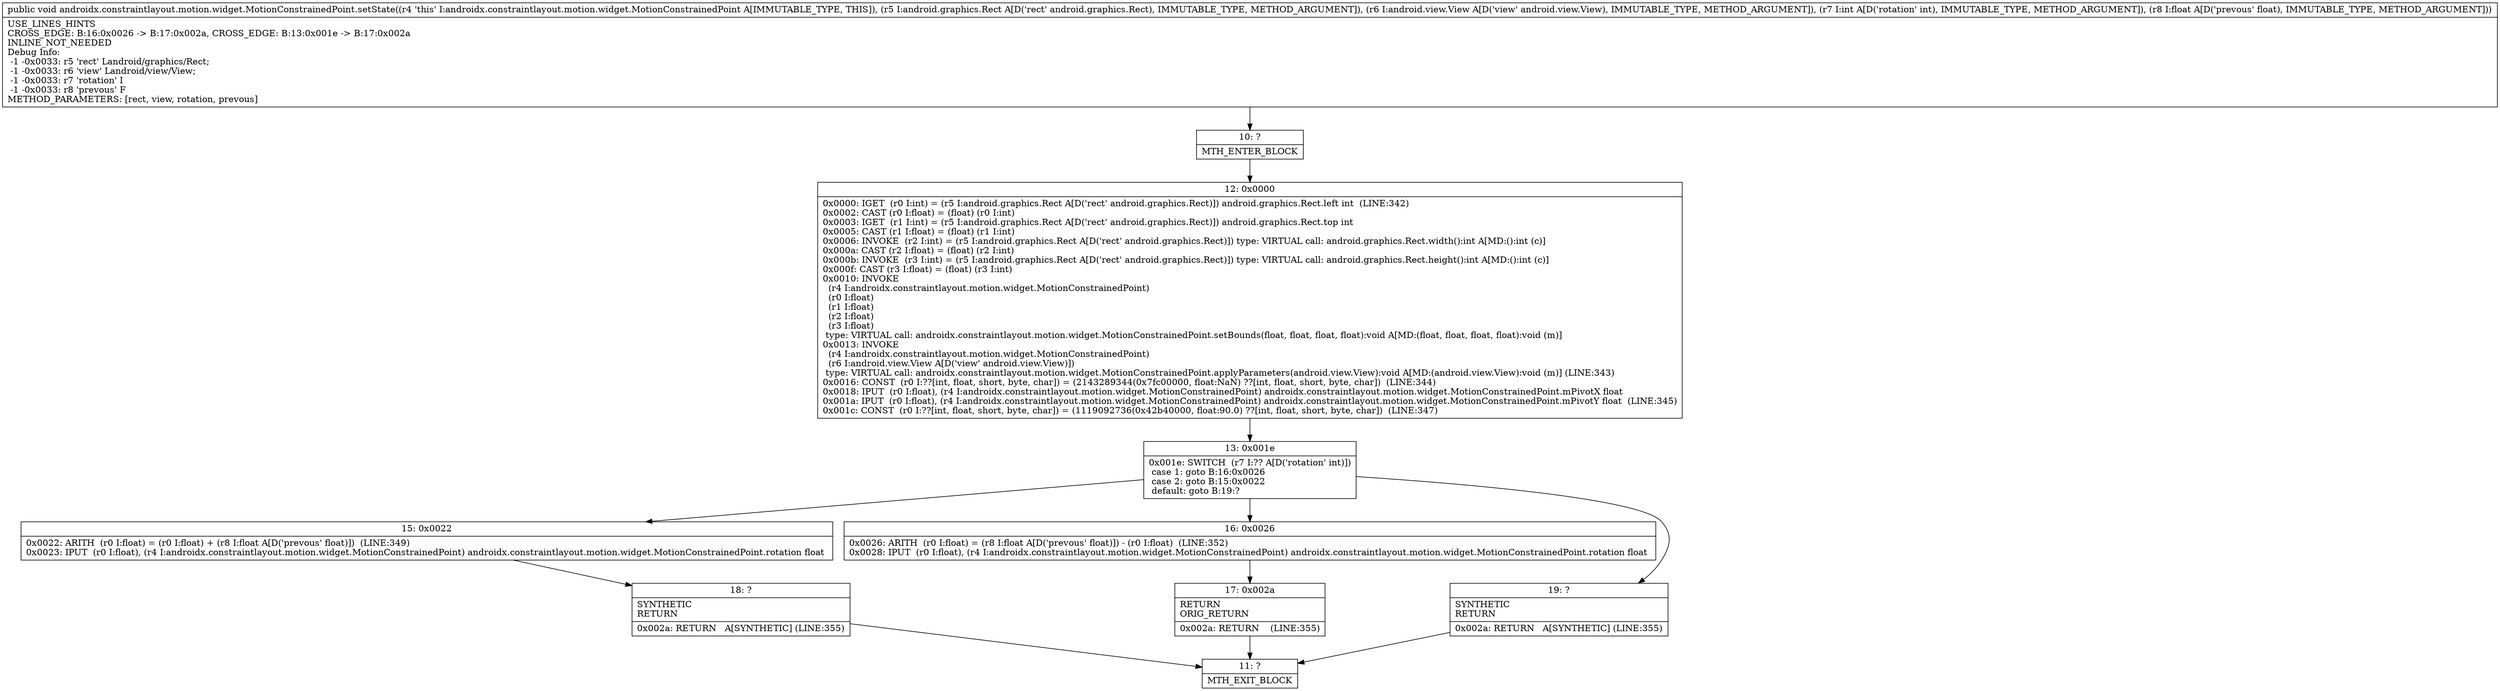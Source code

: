 digraph "CFG forandroidx.constraintlayout.motion.widget.MotionConstrainedPoint.setState(Landroid\/graphics\/Rect;Landroid\/view\/View;IF)V" {
Node_10 [shape=record,label="{10\:\ ?|MTH_ENTER_BLOCK\l}"];
Node_12 [shape=record,label="{12\:\ 0x0000|0x0000: IGET  (r0 I:int) = (r5 I:android.graphics.Rect A[D('rect' android.graphics.Rect)]) android.graphics.Rect.left int  (LINE:342)\l0x0002: CAST (r0 I:float) = (float) (r0 I:int) \l0x0003: IGET  (r1 I:int) = (r5 I:android.graphics.Rect A[D('rect' android.graphics.Rect)]) android.graphics.Rect.top int \l0x0005: CAST (r1 I:float) = (float) (r1 I:int) \l0x0006: INVOKE  (r2 I:int) = (r5 I:android.graphics.Rect A[D('rect' android.graphics.Rect)]) type: VIRTUAL call: android.graphics.Rect.width():int A[MD:():int (c)]\l0x000a: CAST (r2 I:float) = (float) (r2 I:int) \l0x000b: INVOKE  (r3 I:int) = (r5 I:android.graphics.Rect A[D('rect' android.graphics.Rect)]) type: VIRTUAL call: android.graphics.Rect.height():int A[MD:():int (c)]\l0x000f: CAST (r3 I:float) = (float) (r3 I:int) \l0x0010: INVOKE  \l  (r4 I:androidx.constraintlayout.motion.widget.MotionConstrainedPoint)\l  (r0 I:float)\l  (r1 I:float)\l  (r2 I:float)\l  (r3 I:float)\l type: VIRTUAL call: androidx.constraintlayout.motion.widget.MotionConstrainedPoint.setBounds(float, float, float, float):void A[MD:(float, float, float, float):void (m)]\l0x0013: INVOKE  \l  (r4 I:androidx.constraintlayout.motion.widget.MotionConstrainedPoint)\l  (r6 I:android.view.View A[D('view' android.view.View)])\l type: VIRTUAL call: androidx.constraintlayout.motion.widget.MotionConstrainedPoint.applyParameters(android.view.View):void A[MD:(android.view.View):void (m)] (LINE:343)\l0x0016: CONST  (r0 I:??[int, float, short, byte, char]) = (2143289344(0x7fc00000, float:NaN) ??[int, float, short, byte, char])  (LINE:344)\l0x0018: IPUT  (r0 I:float), (r4 I:androidx.constraintlayout.motion.widget.MotionConstrainedPoint) androidx.constraintlayout.motion.widget.MotionConstrainedPoint.mPivotX float \l0x001a: IPUT  (r0 I:float), (r4 I:androidx.constraintlayout.motion.widget.MotionConstrainedPoint) androidx.constraintlayout.motion.widget.MotionConstrainedPoint.mPivotY float  (LINE:345)\l0x001c: CONST  (r0 I:??[int, float, short, byte, char]) = (1119092736(0x42b40000, float:90.0) ??[int, float, short, byte, char])  (LINE:347)\l}"];
Node_13 [shape=record,label="{13\:\ 0x001e|0x001e: SWITCH  (r7 I:?? A[D('rotation' int)])\l case 1: goto B:16:0x0026\l case 2: goto B:15:0x0022\l default: goto B:19:? \l}"];
Node_15 [shape=record,label="{15\:\ 0x0022|0x0022: ARITH  (r0 I:float) = (r0 I:float) + (r8 I:float A[D('prevous' float)])  (LINE:349)\l0x0023: IPUT  (r0 I:float), (r4 I:androidx.constraintlayout.motion.widget.MotionConstrainedPoint) androidx.constraintlayout.motion.widget.MotionConstrainedPoint.rotation float \l}"];
Node_18 [shape=record,label="{18\:\ ?|SYNTHETIC\lRETURN\l|0x002a: RETURN   A[SYNTHETIC] (LINE:355)\l}"];
Node_11 [shape=record,label="{11\:\ ?|MTH_EXIT_BLOCK\l}"];
Node_16 [shape=record,label="{16\:\ 0x0026|0x0026: ARITH  (r0 I:float) = (r8 I:float A[D('prevous' float)]) \- (r0 I:float)  (LINE:352)\l0x0028: IPUT  (r0 I:float), (r4 I:androidx.constraintlayout.motion.widget.MotionConstrainedPoint) androidx.constraintlayout.motion.widget.MotionConstrainedPoint.rotation float \l}"];
Node_17 [shape=record,label="{17\:\ 0x002a|RETURN\lORIG_RETURN\l|0x002a: RETURN    (LINE:355)\l}"];
Node_19 [shape=record,label="{19\:\ ?|SYNTHETIC\lRETURN\l|0x002a: RETURN   A[SYNTHETIC] (LINE:355)\l}"];
MethodNode[shape=record,label="{public void androidx.constraintlayout.motion.widget.MotionConstrainedPoint.setState((r4 'this' I:androidx.constraintlayout.motion.widget.MotionConstrainedPoint A[IMMUTABLE_TYPE, THIS]), (r5 I:android.graphics.Rect A[D('rect' android.graphics.Rect), IMMUTABLE_TYPE, METHOD_ARGUMENT]), (r6 I:android.view.View A[D('view' android.view.View), IMMUTABLE_TYPE, METHOD_ARGUMENT]), (r7 I:int A[D('rotation' int), IMMUTABLE_TYPE, METHOD_ARGUMENT]), (r8 I:float A[D('prevous' float), IMMUTABLE_TYPE, METHOD_ARGUMENT]))  | USE_LINES_HINTS\lCROSS_EDGE: B:16:0x0026 \-\> B:17:0x002a, CROSS_EDGE: B:13:0x001e \-\> B:17:0x002a\lINLINE_NOT_NEEDED\lDebug Info:\l  \-1 \-0x0033: r5 'rect' Landroid\/graphics\/Rect;\l  \-1 \-0x0033: r6 'view' Landroid\/view\/View;\l  \-1 \-0x0033: r7 'rotation' I\l  \-1 \-0x0033: r8 'prevous' F\lMETHOD_PARAMETERS: [rect, view, rotation, prevous]\l}"];
MethodNode -> Node_10;Node_10 -> Node_12;
Node_12 -> Node_13;
Node_13 -> Node_15;
Node_13 -> Node_16;
Node_13 -> Node_19;
Node_15 -> Node_18;
Node_18 -> Node_11;
Node_16 -> Node_17;
Node_17 -> Node_11;
Node_19 -> Node_11;
}

